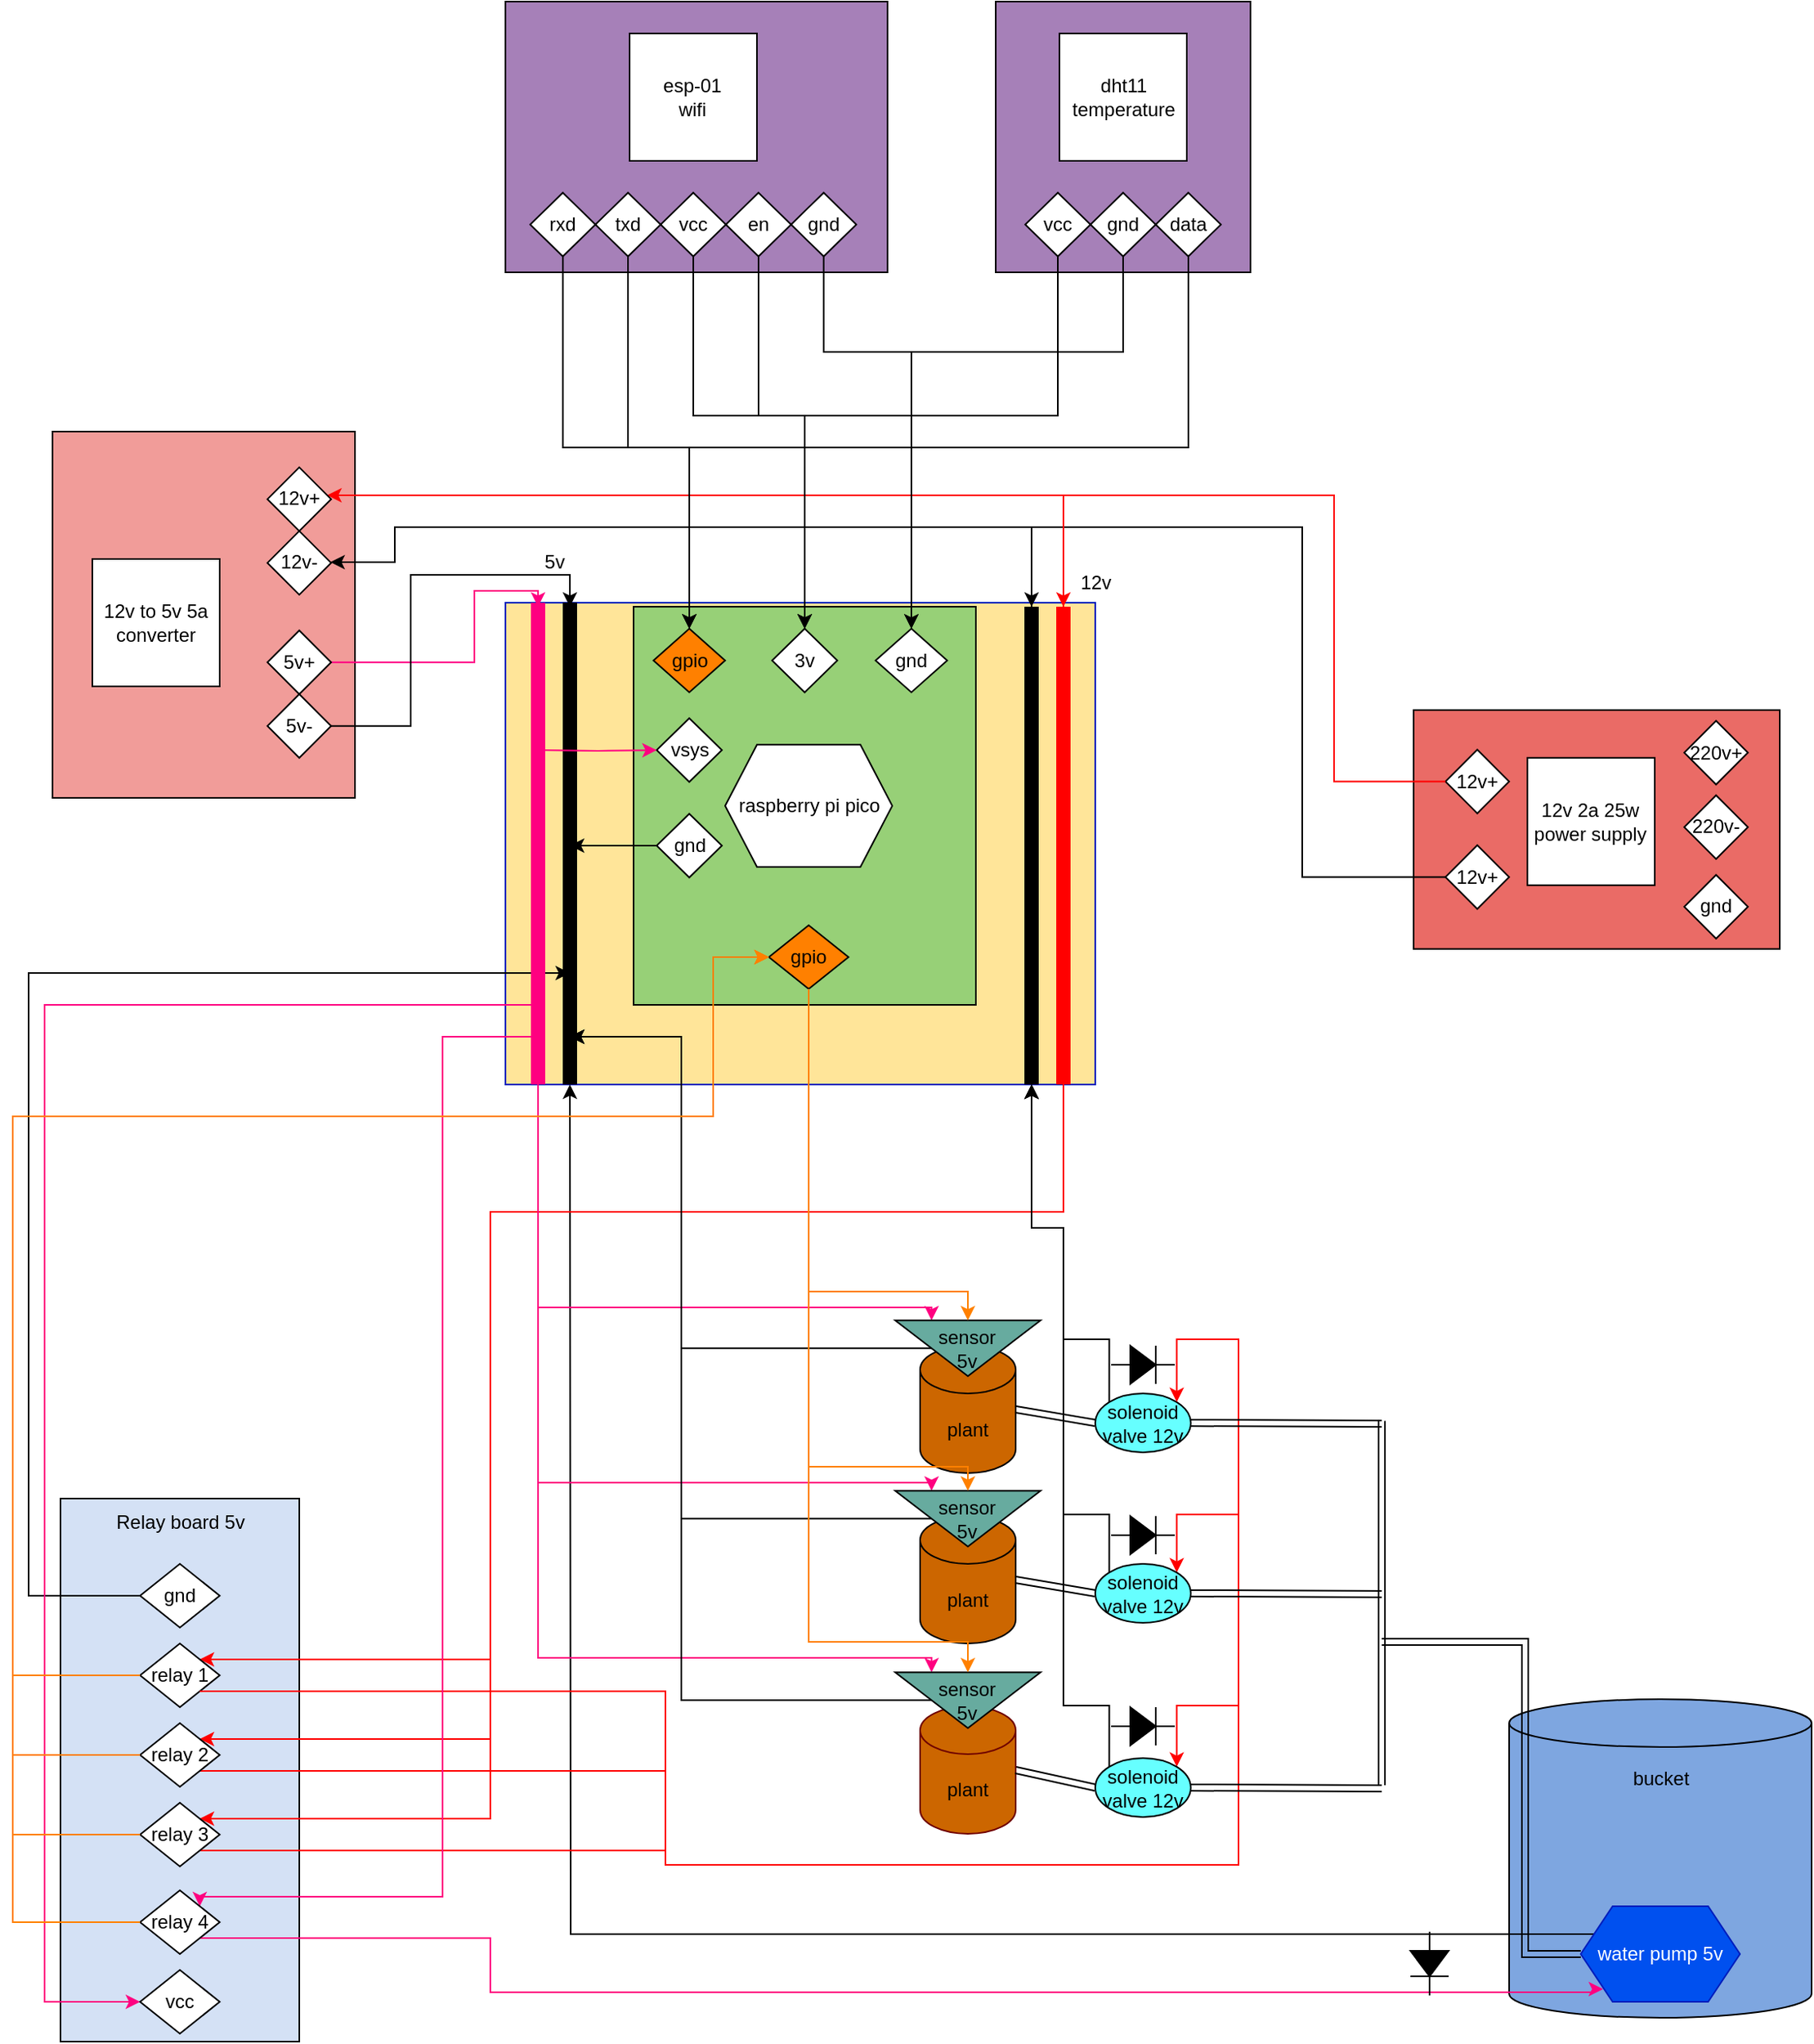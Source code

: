 <mxfile version="20.2.2" type="github">
  <diagram id="-JeUMONWJu-J6zXToi6y" name="Page-1">
    <mxGraphModel dx="1420" dy="1579" grid="1" gridSize="10" guides="1" tooltips="1" connect="1" arrows="1" fold="1" page="1" pageScale="1" pageWidth="1169" pageHeight="827" math="0" shadow="0">
      <root>
        <mxCell id="0" />
        <mxCell id="1" parent="0" />
        <mxCell id="PUIkpn1EFsI0aQIMFj-C-135" value="" style="group;fillColor=#FFE599;strokeColor=#001DBC;fontColor=#ffffff;gradientColor=none;container=0;" parent="1" vertex="1" connectable="0">
          <mxGeometry x="329.51" y="-82.56" width="370.49" height="302.56" as="geometry" />
        </mxCell>
        <mxCell id="PUIkpn1EFsI0aQIMFj-C-105" value="" style="rounded=0;whiteSpace=wrap;html=1;fillColor=#D4E1F5;" parent="1" vertex="1">
          <mxGeometry x="50" y="480" width="150" height="341" as="geometry" />
        </mxCell>
        <mxCell id="PUIkpn1EFsI0aQIMFj-C-1" value="" style="shape=cylinder3;whiteSpace=wrap;html=1;boundedLbl=1;backgroundOutline=1;size=15;fillColor=#7EA6E0;" parent="1" vertex="1">
          <mxGeometry x="960" y="606" width="190" height="200" as="geometry" />
        </mxCell>
        <mxCell id="KXqegEyoODrQ_h53kKNx-49" style="edgeStyle=orthogonalEdgeStyle;rounded=0;orthogonalLoop=1;jettySize=auto;html=1;exitX=0;exitY=0.25;exitDx=0;exitDy=0;strokeColor=#000000;strokeWidth=1;" parent="1" source="PUIkpn1EFsI0aQIMFj-C-2" edge="1">
          <mxGeometry relative="1" as="geometry">
            <mxPoint x="370" y="220" as="targetPoint" />
          </mxGeometry>
        </mxCell>
        <mxCell id="PUIkpn1EFsI0aQIMFj-C-2" value="water pump 5v" style="shape=hexagon;perimeter=hexagonPerimeter2;whiteSpace=wrap;html=1;fixedSize=1;fillColor=#0050ef;fontColor=#ffffff;strokeColor=#001DBC;" parent="1" vertex="1">
          <mxGeometry x="1005" y="736" width="100" height="60" as="geometry" />
        </mxCell>
        <mxCell id="KXqegEyoODrQ_h53kKNx-46" style="edgeStyle=orthogonalEdgeStyle;rounded=0;orthogonalLoop=1;jettySize=auto;html=1;exitX=0;exitY=0;exitDx=0;exitDy=0;strokeColor=#000000;strokeWidth=1;" parent="1" source="PUIkpn1EFsI0aQIMFj-C-10" edge="1">
          <mxGeometry relative="1" as="geometry">
            <mxPoint x="660" y="220" as="targetPoint" />
            <Array as="points">
              <mxPoint x="709" y="380" />
              <mxPoint x="680" y="380" />
              <mxPoint x="680" y="310" />
              <mxPoint x="660" y="310" />
            </Array>
          </mxGeometry>
        </mxCell>
        <mxCell id="PUIkpn1EFsI0aQIMFj-C-10" value="solenoid &lt;br&gt;valve 12v" style="ellipse;whiteSpace=wrap;html=1;fillColor=#66FFFF;" parent="1" vertex="1">
          <mxGeometry x="700" y="414" width="60" height="37" as="geometry" />
        </mxCell>
        <mxCell id="KXqegEyoODrQ_h53kKNx-50" style="edgeStyle=orthogonalEdgeStyle;rounded=0;orthogonalLoop=1;jettySize=auto;html=1;exitX=1;exitY=0;exitDx=0;exitDy=0;strokeColor=#FF0000;strokeWidth=1;entryX=1;entryY=0;entryDx=0;entryDy=0;" parent="1" target="PUIkpn1EFsI0aQIMFj-C-21" edge="1">
          <mxGeometry relative="1" as="geometry">
            <mxPoint x="680" y="220" as="sourcePoint" />
            <Array as="points">
              <mxPoint x="680" y="300" />
              <mxPoint x="320" y="300" />
              <mxPoint x="320" y="581" />
            </Array>
          </mxGeometry>
        </mxCell>
        <mxCell id="PUIkpn1EFsI0aQIMFj-C-21" value="relay 1" style="rhombus;whiteSpace=wrap;html=1;" parent="1" vertex="1">
          <mxGeometry x="100" y="571" width="50" height="40" as="geometry" />
        </mxCell>
        <mxCell id="0tfDMwp1xF6EGkPO3yS6-90" style="edgeStyle=orthogonalEdgeStyle;rounded=0;orthogonalLoop=1;jettySize=auto;html=1;exitX=1;exitY=1;exitDx=0;exitDy=0;entryX=1;entryY=0;entryDx=0;entryDy=0;strokeColor=#FF0000;" parent="1" source="PUIkpn1EFsI0aQIMFj-C-22" target="PUIkpn1EFsI0aQIMFj-C-166" edge="1">
          <mxGeometry relative="1" as="geometry">
            <Array as="points">
              <mxPoint x="430" y="651" />
              <mxPoint x="430" y="710" />
              <mxPoint x="790" y="710" />
              <mxPoint x="790" y="610" />
              <mxPoint x="752" y="610" />
            </Array>
          </mxGeometry>
        </mxCell>
        <mxCell id="KXqegEyoODrQ_h53kKNx-51" style="edgeStyle=orthogonalEdgeStyle;rounded=0;orthogonalLoop=1;jettySize=auto;html=1;exitX=1;exitY=0;exitDx=0;exitDy=0;strokeColor=#FF0000;strokeWidth=1;entryX=1;entryY=0;entryDx=0;entryDy=0;" parent="1" target="PUIkpn1EFsI0aQIMFj-C-22" edge="1">
          <mxGeometry relative="1" as="geometry">
            <mxPoint x="680" y="220" as="sourcePoint" />
            <Array as="points">
              <mxPoint x="680" y="300" />
              <mxPoint x="320" y="300" />
              <mxPoint x="320" y="631" />
            </Array>
          </mxGeometry>
        </mxCell>
        <mxCell id="PUIkpn1EFsI0aQIMFj-C-22" value="relay 2" style="rhombus;whiteSpace=wrap;html=1;" parent="1" vertex="1">
          <mxGeometry x="100" y="621" width="50" height="40" as="geometry" />
        </mxCell>
        <mxCell id="0tfDMwp1xF6EGkPO3yS6-91" style="edgeStyle=orthogonalEdgeStyle;rounded=0;orthogonalLoop=1;jettySize=auto;html=1;exitX=1;exitY=1;exitDx=0;exitDy=0;entryX=1;entryY=0;entryDx=0;entryDy=0;strokeColor=#FF0000;" parent="1" source="PUIkpn1EFsI0aQIMFj-C-23" target="PUIkpn1EFsI0aQIMFj-C-165" edge="1">
          <mxGeometry relative="1" as="geometry">
            <Array as="points">
              <mxPoint x="430" y="701" />
              <mxPoint x="430" y="710" />
              <mxPoint x="790" y="710" />
              <mxPoint x="790" y="490" />
              <mxPoint x="751" y="490" />
            </Array>
          </mxGeometry>
        </mxCell>
        <mxCell id="KXqegEyoODrQ_h53kKNx-52" style="edgeStyle=orthogonalEdgeStyle;rounded=0;orthogonalLoop=1;jettySize=auto;html=1;exitX=1;exitY=0;exitDx=0;exitDy=0;strokeColor=#FF0000;strokeWidth=1;entryX=1;entryY=0;entryDx=0;entryDy=0;" parent="1" target="PUIkpn1EFsI0aQIMFj-C-23" edge="1">
          <mxGeometry relative="1" as="geometry">
            <mxPoint x="680" y="210" as="sourcePoint" />
            <Array as="points">
              <mxPoint x="680" y="300" />
              <mxPoint x="320" y="300" />
              <mxPoint x="320" y="681" />
            </Array>
          </mxGeometry>
        </mxCell>
        <mxCell id="PUIkpn1EFsI0aQIMFj-C-23" value="relay 3" style="rhombus;whiteSpace=wrap;html=1;" parent="1" vertex="1">
          <mxGeometry x="100" y="671" width="50" height="40" as="geometry" />
        </mxCell>
        <mxCell id="0tfDMwp1xF6EGkPO3yS6-92" style="edgeStyle=orthogonalEdgeStyle;rounded=0;orthogonalLoop=1;jettySize=auto;html=1;exitX=1;exitY=1;exitDx=0;exitDy=0;entryX=1;entryY=0;entryDx=0;entryDy=0;strokeColor=#FF0000;" parent="1" source="PUIkpn1EFsI0aQIMFj-C-21" target="PUIkpn1EFsI0aQIMFj-C-10" edge="1">
          <mxGeometry relative="1" as="geometry">
            <Array as="points">
              <mxPoint x="430" y="601" />
              <mxPoint x="430" y="710" />
              <mxPoint x="790" y="710" />
              <mxPoint x="790" y="380" />
              <mxPoint x="752" y="380" />
            </Array>
          </mxGeometry>
        </mxCell>
        <mxCell id="0tfDMwp1xF6EGkPO3yS6-94" style="edgeStyle=orthogonalEdgeStyle;rounded=0;orthogonalLoop=1;jettySize=auto;html=1;exitX=1;exitY=1;exitDx=0;exitDy=0;entryX=0.14;entryY=0.867;entryDx=0;entryDy=0;strokeColor=#FF0080;entryPerimeter=0;" parent="1" source="PUIkpn1EFsI0aQIMFj-C-24" target="PUIkpn1EFsI0aQIMFj-C-2" edge="1">
          <mxGeometry relative="1" as="geometry">
            <Array as="points">
              <mxPoint x="320" y="756" />
              <mxPoint x="320" y="790" />
              <mxPoint x="1013" y="790" />
              <mxPoint x="1013" y="788" />
            </Array>
          </mxGeometry>
        </mxCell>
        <mxCell id="KXqegEyoODrQ_h53kKNx-54" style="edgeStyle=orthogonalEdgeStyle;rounded=0;orthogonalLoop=1;jettySize=auto;html=1;exitX=1;exitY=0;exitDx=0;exitDy=0;strokeColor=#FF0080;strokeWidth=1;entryX=1;entryY=0;entryDx=0;entryDy=0;" parent="1" target="PUIkpn1EFsI0aQIMFj-C-24" edge="1">
          <mxGeometry relative="1" as="geometry">
            <mxPoint x="350" y="220" as="sourcePoint" />
            <Array as="points">
              <mxPoint x="350" y="190" />
              <mxPoint x="290" y="190" />
              <mxPoint x="290" y="730" />
              <mxPoint x="137" y="730" />
            </Array>
          </mxGeometry>
        </mxCell>
        <mxCell id="PUIkpn1EFsI0aQIMFj-C-24" value="relay 4" style="rhombus;whiteSpace=wrap;html=1;" parent="1" vertex="1">
          <mxGeometry x="100" y="726" width="50" height="40" as="geometry" />
        </mxCell>
        <mxCell id="PUIkpn1EFsI0aQIMFj-C-32" value="plant" style="shape=cylinder3;whiteSpace=wrap;html=1;boundedLbl=1;backgroundOutline=1;size=15;fillColor=#CC6600;" parent="1" vertex="1">
          <mxGeometry x="590" y="384" width="60" height="80" as="geometry" />
        </mxCell>
        <mxCell id="KXqegEyoODrQ_h53kKNx-58" style="edgeStyle=orthogonalEdgeStyle;rounded=0;orthogonalLoop=1;jettySize=auto;html=1;exitX=0;exitY=0.75;exitDx=0;exitDy=0;strokeColor=#FF0080;strokeWidth=1;entryX=0;entryY=0.75;entryDx=0;entryDy=0;" parent="1" target="PUIkpn1EFsI0aQIMFj-C-33" edge="1">
          <mxGeometry relative="1" as="geometry">
            <mxPoint x="350" y="210" as="sourcePoint" />
            <Array as="points">
              <mxPoint x="350" y="360" />
              <mxPoint x="597" y="360" />
            </Array>
            <mxPoint x="550" y="370" as="targetPoint" />
          </mxGeometry>
        </mxCell>
        <mxCell id="KXqegEyoODrQ_h53kKNx-61" style="edgeStyle=orthogonalEdgeStyle;rounded=0;orthogonalLoop=1;jettySize=auto;html=1;exitX=0.5;exitY=1;exitDx=0;exitDy=0;strokeColor=#000000;strokeWidth=1;" parent="1" source="PUIkpn1EFsI0aQIMFj-C-33" edge="1">
          <mxGeometry relative="1" as="geometry">
            <mxPoint x="370" y="190" as="targetPoint" />
            <Array as="points">
              <mxPoint x="440" y="386" />
              <mxPoint x="440" y="190" />
            </Array>
          </mxGeometry>
        </mxCell>
        <mxCell id="PUIkpn1EFsI0aQIMFj-C-33" value="sensor&lt;br&gt;5v" style="triangle;whiteSpace=wrap;html=1;rotation=90;horizontal=0;fillColor=#67AB9F;" parent="1" vertex="1">
          <mxGeometry x="602.5" y="340" width="35" height="91.25" as="geometry" />
        </mxCell>
        <mxCell id="PUIkpn1EFsI0aQIMFj-C-42" value="plant" style="shape=cylinder3;whiteSpace=wrap;html=1;boundedLbl=1;backgroundOutline=1;size=15;fillColor=#CC6600;" parent="1" vertex="1">
          <mxGeometry x="590" y="491" width="60" height="80" as="geometry" />
        </mxCell>
        <mxCell id="KXqegEyoODrQ_h53kKNx-59" style="edgeStyle=orthogonalEdgeStyle;rounded=0;orthogonalLoop=1;jettySize=auto;html=1;exitX=0;exitY=0.75;exitDx=0;exitDy=0;strokeColor=#FF0080;strokeWidth=1;entryX=0;entryY=0.75;entryDx=0;entryDy=0;" parent="1" target="PUIkpn1EFsI0aQIMFj-C-43" edge="1">
          <mxGeometry relative="1" as="geometry">
            <mxPoint x="350" y="220" as="sourcePoint" />
            <Array as="points">
              <mxPoint x="350" y="470" />
              <mxPoint x="597" y="470" />
            </Array>
          </mxGeometry>
        </mxCell>
        <mxCell id="KXqegEyoODrQ_h53kKNx-62" style="edgeStyle=orthogonalEdgeStyle;rounded=0;orthogonalLoop=1;jettySize=auto;html=1;exitX=0.5;exitY=1;exitDx=0;exitDy=0;strokeColor=#000000;strokeWidth=1;" parent="1" source="PUIkpn1EFsI0aQIMFj-C-43" edge="1">
          <mxGeometry relative="1" as="geometry">
            <mxPoint x="370" y="190" as="targetPoint" />
            <Array as="points">
              <mxPoint x="440" y="493" />
              <mxPoint x="440" y="190" />
            </Array>
          </mxGeometry>
        </mxCell>
        <mxCell id="PUIkpn1EFsI0aQIMFj-C-43" value="sensor&lt;br&gt;5v" style="triangle;whiteSpace=wrap;html=1;rotation=90;horizontal=0;fillColor=#67AB9F;" parent="1" vertex="1">
          <mxGeometry x="602.5" y="447" width="35" height="91.25" as="geometry" />
        </mxCell>
        <mxCell id="PUIkpn1EFsI0aQIMFj-C-44" value="plant" style="shape=cylinder3;whiteSpace=wrap;html=1;boundedLbl=1;backgroundOutline=1;size=15;fillColor=#CC6600;fontColor=#000000;strokeColor=#6F0000;" parent="1" vertex="1">
          <mxGeometry x="590" y="610.5" width="60" height="80" as="geometry" />
        </mxCell>
        <mxCell id="KXqegEyoODrQ_h53kKNx-60" style="edgeStyle=orthogonalEdgeStyle;rounded=0;orthogonalLoop=1;jettySize=auto;html=1;exitX=0;exitY=0.75;exitDx=0;exitDy=0;strokeColor=#FF0080;strokeWidth=1;entryX=0;entryY=0.75;entryDx=0;entryDy=0;" parent="1" target="PUIkpn1EFsI0aQIMFj-C-45" edge="1">
          <mxGeometry relative="1" as="geometry">
            <mxPoint x="350" y="220" as="sourcePoint" />
            <Array as="points">
              <mxPoint x="350" y="580" />
              <mxPoint x="597" y="580" />
            </Array>
          </mxGeometry>
        </mxCell>
        <mxCell id="KXqegEyoODrQ_h53kKNx-63" style="edgeStyle=orthogonalEdgeStyle;rounded=0;orthogonalLoop=1;jettySize=auto;html=1;exitX=0.5;exitY=1;exitDx=0;exitDy=0;strokeColor=#000000;strokeWidth=1;" parent="1" source="PUIkpn1EFsI0aQIMFj-C-45" edge="1">
          <mxGeometry relative="1" as="geometry">
            <mxPoint x="370" y="190" as="targetPoint" />
            <Array as="points">
              <mxPoint x="440" y="607" />
              <mxPoint x="440" y="190" />
            </Array>
          </mxGeometry>
        </mxCell>
        <mxCell id="PUIkpn1EFsI0aQIMFj-C-45" value="sensor&lt;br&gt;5v" style="triangle;whiteSpace=wrap;html=1;rotation=90;horizontal=0;fillColor=#67AB9F;" parent="1" vertex="1">
          <mxGeometry x="602.5" y="561" width="35" height="91.25" as="geometry" />
        </mxCell>
        <mxCell id="KXqegEyoODrQ_h53kKNx-40" style="edgeStyle=orthogonalEdgeStyle;rounded=0;orthogonalLoop=1;jettySize=auto;html=1;strokeColor=#000000;strokeWidth=1;" parent="1" source="PUIkpn1EFsI0aQIMFj-C-50" edge="1">
          <mxGeometry relative="1" as="geometry">
            <mxPoint x="370" y="150" as="targetPoint" />
            <Array as="points">
              <mxPoint x="30" y="541" />
              <mxPoint x="30" y="150" />
            </Array>
          </mxGeometry>
        </mxCell>
        <mxCell id="PUIkpn1EFsI0aQIMFj-C-50" value="gnd" style="rhombus;whiteSpace=wrap;html=1;" parent="1" vertex="1">
          <mxGeometry x="100" y="521" width="50" height="40" as="geometry" />
        </mxCell>
        <mxCell id="KXqegEyoODrQ_h53kKNx-41" style="edgeStyle=orthogonalEdgeStyle;rounded=0;orthogonalLoop=1;jettySize=auto;html=1;strokeColor=#FF0080;strokeWidth=1;" parent="1" target="PUIkpn1EFsI0aQIMFj-C-51" edge="1">
          <mxGeometry relative="1" as="geometry">
            <mxPoint x="350" y="170" as="sourcePoint" />
            <Array as="points">
              <mxPoint x="40" y="170" />
              <mxPoint x="40" y="796" />
            </Array>
          </mxGeometry>
        </mxCell>
        <mxCell id="PUIkpn1EFsI0aQIMFj-C-51" value="vcc" style="rhombus;whiteSpace=wrap;html=1;" parent="1" vertex="1">
          <mxGeometry x="100" y="776" width="50" height="40" as="geometry" />
        </mxCell>
        <mxCell id="PUIkpn1EFsI0aQIMFj-C-106" value="Relay board 5v" style="text;html=1;align=center;verticalAlign=middle;resizable=0;points=[];autosize=1;strokeColor=none;fillColor=none;" parent="1" vertex="1">
          <mxGeometry x="75" y="480" width="100" height="30" as="geometry" />
        </mxCell>
        <mxCell id="KXqegEyoODrQ_h53kKNx-47" style="edgeStyle=orthogonalEdgeStyle;rounded=0;orthogonalLoop=1;jettySize=auto;html=1;exitX=0;exitY=0;exitDx=0;exitDy=0;strokeColor=#000000;strokeWidth=1;" parent="1" source="PUIkpn1EFsI0aQIMFj-C-165" edge="1">
          <mxGeometry relative="1" as="geometry">
            <mxPoint x="660" y="220" as="targetPoint" />
            <Array as="points">
              <mxPoint x="709" y="490" />
              <mxPoint x="680" y="490" />
              <mxPoint x="680" y="310" />
              <mxPoint x="660" y="310" />
            </Array>
          </mxGeometry>
        </mxCell>
        <mxCell id="PUIkpn1EFsI0aQIMFj-C-165" value="solenoid&lt;br&gt;valve 12v" style="ellipse;whiteSpace=wrap;html=1;fillColor=#66FFFF;" parent="1" vertex="1">
          <mxGeometry x="700" y="521" width="60" height="37" as="geometry" />
        </mxCell>
        <mxCell id="KXqegEyoODrQ_h53kKNx-48" style="edgeStyle=orthogonalEdgeStyle;rounded=0;orthogonalLoop=1;jettySize=auto;html=1;exitX=0;exitY=0;exitDx=0;exitDy=0;strokeColor=#000000;strokeWidth=1;" parent="1" source="PUIkpn1EFsI0aQIMFj-C-166" edge="1">
          <mxGeometry relative="1" as="geometry">
            <mxPoint x="660" y="220" as="targetPoint" />
            <Array as="points">
              <mxPoint x="709" y="610" />
              <mxPoint x="680" y="610" />
              <mxPoint x="680" y="310" />
              <mxPoint x="660" y="310" />
            </Array>
          </mxGeometry>
        </mxCell>
        <mxCell id="PUIkpn1EFsI0aQIMFj-C-166" value="solenoid&lt;br&gt;valve 12v" style="ellipse;whiteSpace=wrap;html=1;fillColor=#66FFFF;" parent="1" vertex="1">
          <mxGeometry x="700" y="643" width="60" height="37" as="geometry" />
        </mxCell>
        <mxCell id="PUIkpn1EFsI0aQIMFj-C-168" value="" style="shape=link;html=1;rounded=0;exitX=1;exitY=0.5;exitDx=0;exitDy=0;exitPerimeter=0;entryX=0;entryY=0.5;entryDx=0;entryDy=0;" parent="1" source="PUIkpn1EFsI0aQIMFj-C-42" target="PUIkpn1EFsI0aQIMFj-C-165" edge="1">
          <mxGeometry width="100" relative="1" as="geometry">
            <mxPoint x="940" y="309.5" as="sourcePoint" />
            <mxPoint x="1040" y="309.5" as="targetPoint" />
          </mxGeometry>
        </mxCell>
        <mxCell id="PUIkpn1EFsI0aQIMFj-C-169" value="" style="shape=link;html=1;rounded=0;exitX=1;exitY=0.5;exitDx=0;exitDy=0;exitPerimeter=0;entryX=0;entryY=0.5;entryDx=0;entryDy=0;" parent="1" source="PUIkpn1EFsI0aQIMFj-C-44" target="PUIkpn1EFsI0aQIMFj-C-166" edge="1">
          <mxGeometry width="100" relative="1" as="geometry">
            <mxPoint x="950" y="319.5" as="sourcePoint" />
            <mxPoint x="1050" y="319.5" as="targetPoint" />
          </mxGeometry>
        </mxCell>
        <mxCell id="PUIkpn1EFsI0aQIMFj-C-172" value="" style="shape=link;html=1;rounded=0;exitX=1;exitY=0.5;exitDx=0;exitDy=0;exitPerimeter=0;entryX=0;entryY=0.5;entryDx=0;entryDy=0;" parent="1" source="PUIkpn1EFsI0aQIMFj-C-32" target="PUIkpn1EFsI0aQIMFj-C-10" edge="1">
          <mxGeometry width="100" relative="1" as="geometry">
            <mxPoint x="870" y="423.5" as="sourcePoint" />
            <mxPoint x="970" y="423.5" as="targetPoint" />
          </mxGeometry>
        </mxCell>
        <mxCell id="PUIkpn1EFsI0aQIMFj-C-171" value="" style="shape=link;html=1;rounded=0;entryX=0;entryY=0.5;entryDx=0;entryDy=0;" parent="1" target="PUIkpn1EFsI0aQIMFj-C-2" edge="1">
          <mxGeometry width="100" relative="1" as="geometry">
            <mxPoint x="880" y="570" as="sourcePoint" />
            <mxPoint x="910" y="740" as="targetPoint" />
            <Array as="points">
              <mxPoint x="970" y="570" />
              <mxPoint x="970" y="766" />
            </Array>
          </mxGeometry>
        </mxCell>
        <mxCell id="PUIkpn1EFsI0aQIMFj-C-173" value="" style="shape=link;html=1;rounded=0;" parent="1" edge="1">
          <mxGeometry width="100" relative="1" as="geometry">
            <mxPoint x="880" y="431.25" as="sourcePoint" />
            <mxPoint x="880" y="660" as="targetPoint" />
            <Array as="points" />
          </mxGeometry>
        </mxCell>
        <mxCell id="PUIkpn1EFsI0aQIMFj-C-174" value="" style="shape=link;html=1;rounded=0;exitX=1;exitY=0.5;exitDx=0;exitDy=0;" parent="1" source="PUIkpn1EFsI0aQIMFj-C-10" edge="1">
          <mxGeometry width="100" relative="1" as="geometry">
            <mxPoint x="810" y="400" as="sourcePoint" />
            <mxPoint x="880" y="433" as="targetPoint" />
          </mxGeometry>
        </mxCell>
        <mxCell id="PUIkpn1EFsI0aQIMFj-C-175" value="" style="shape=link;html=1;rounded=0;exitX=1;exitY=0.5;exitDx=0;exitDy=0;" parent="1" source="PUIkpn1EFsI0aQIMFj-C-166" edge="1">
          <mxGeometry width="100" relative="1" as="geometry">
            <mxPoint x="930" y="480" as="sourcePoint" />
            <mxPoint x="880" y="662" as="targetPoint" />
          </mxGeometry>
        </mxCell>
        <mxCell id="PUIkpn1EFsI0aQIMFj-C-176" value="" style="shape=link;html=1;rounded=0;exitX=1;exitY=0.5;exitDx=0;exitDy=0;" parent="1" source="PUIkpn1EFsI0aQIMFj-C-165" edge="1">
          <mxGeometry width="100" relative="1" as="geometry">
            <mxPoint x="940" y="440" as="sourcePoint" />
            <mxPoint x="880" y="540" as="targetPoint" />
          </mxGeometry>
        </mxCell>
        <mxCell id="PUIkpn1EFsI0aQIMFj-C-177" value="bucket&lt;br&gt;" style="text;html=1;align=center;verticalAlign=middle;resizable=0;points=[];autosize=1;strokeColor=none;fillColor=none;" parent="1" vertex="1">
          <mxGeometry x="1025" y="641" width="60" height="30" as="geometry" />
        </mxCell>
        <mxCell id="KXqegEyoODrQ_h53kKNx-1" value="" style="pointerEvents=1;fillColor=strokeColor;verticalLabelPosition=bottom;shadow=0;dashed=0;align=center;html=1;verticalAlign=top;shape=mxgraph.electrical.diodes.diode;" parent="1" vertex="1">
          <mxGeometry x="710" y="611" width="40" height="24" as="geometry" />
        </mxCell>
        <mxCell id="KXqegEyoODrQ_h53kKNx-3" value="" style="pointerEvents=1;fillColor=strokeColor;verticalLabelPosition=bottom;shadow=0;dashed=0;align=center;html=1;verticalAlign=top;shape=mxgraph.electrical.diodes.diode;" parent="1" vertex="1">
          <mxGeometry x="710" y="491" width="40" height="24" as="geometry" />
        </mxCell>
        <mxCell id="KXqegEyoODrQ_h53kKNx-4" value="" style="pointerEvents=1;fillColor=strokeColor;verticalLabelPosition=bottom;shadow=0;dashed=0;align=center;html=1;verticalAlign=top;shape=mxgraph.electrical.diodes.diode;" parent="1" vertex="1">
          <mxGeometry x="710" y="384" width="40" height="24" as="geometry" />
        </mxCell>
        <mxCell id="KXqegEyoODrQ_h53kKNx-9" value="" style="endArrow=none;html=1;rounded=0;strokeColor=#FF0000;strokeWidth=9;" parent="1" edge="1">
          <mxGeometry width="50" height="50" relative="1" as="geometry">
            <mxPoint x="680" y="220" as="sourcePoint" />
            <mxPoint x="680" y="-80" as="targetPoint" />
          </mxGeometry>
        </mxCell>
        <mxCell id="KXqegEyoODrQ_h53kKNx-13" value="" style="endArrow=none;html=1;rounded=0;strokeColor=#000000;strokeWidth=9;" parent="1" edge="1">
          <mxGeometry width="50" height="50" relative="1" as="geometry">
            <mxPoint x="660" y="220" as="sourcePoint" />
            <mxPoint x="660" y="-80" as="targetPoint" />
          </mxGeometry>
        </mxCell>
        <mxCell id="KXqegEyoODrQ_h53kKNx-17" value="" style="group" parent="1" vertex="1" connectable="0">
          <mxGeometry x="410" y="-80" width="215" height="250" as="geometry" />
        </mxCell>
        <mxCell id="KXqegEyoODrQ_h53kKNx-14" value="" style="rounded=0;whiteSpace=wrap;html=1;fillColor=#97D077;" parent="KXqegEyoODrQ_h53kKNx-17" vertex="1">
          <mxGeometry width="215" height="250" as="geometry" />
        </mxCell>
        <mxCell id="PUIkpn1EFsI0aQIMFj-C-66" value="vsys" style="rhombus;whiteSpace=wrap;html=1;" parent="KXqegEyoODrQ_h53kKNx-17" vertex="1">
          <mxGeometry x="14.51" y="70" width="40.97" height="40" as="geometry" />
        </mxCell>
        <mxCell id="PUIkpn1EFsI0aQIMFj-C-65" value="gnd" style="rhombus;whiteSpace=wrap;html=1;" parent="KXqegEyoODrQ_h53kKNx-17" vertex="1">
          <mxGeometry x="152" y="13.75" width="45" height="40" as="geometry" />
        </mxCell>
        <mxCell id="PUIkpn1EFsI0aQIMFj-C-48" value="raspberry pi pico" style="shape=hexagon;perimeter=hexagonPerimeter2;whiteSpace=wrap;html=1;fixedSize=1;fillColor=#FFFFFF;" parent="KXqegEyoODrQ_h53kKNx-17" vertex="1">
          <mxGeometry x="57.5" y="86.63" width="105" height="76.75" as="geometry" />
        </mxCell>
        <mxCell id="PUIkpn1EFsI0aQIMFj-C-55" value="gpio" style="rhombus;whiteSpace=wrap;html=1;fillColor=#FF8000;" parent="KXqegEyoODrQ_h53kKNx-17" vertex="1">
          <mxGeometry x="85" y="200" width="50" height="40" as="geometry" />
        </mxCell>
        <mxCell id="Cj3IPJaoReeCgqhKKYie-3" value="3v" style="rhombus;whiteSpace=wrap;html=1;" parent="KXqegEyoODrQ_h53kKNx-17" vertex="1">
          <mxGeometry x="87.01" y="13.75" width="40.97" height="40" as="geometry" />
        </mxCell>
        <mxCell id="Cj3IPJaoReeCgqhKKYie-5" value="gpio" style="rhombus;whiteSpace=wrap;html=1;fillColor=#FF8000;" parent="KXqegEyoODrQ_h53kKNx-17" vertex="1">
          <mxGeometry x="12.5" y="13.75" width="45" height="40" as="geometry" />
        </mxCell>
        <mxCell id="ZqX6bqMgEYGxVGtMa7wk-8" value="gnd" style="rhombus;whiteSpace=wrap;html=1;" parent="KXqegEyoODrQ_h53kKNx-17" vertex="1">
          <mxGeometry x="14.51" y="130" width="40.97" height="40" as="geometry" />
        </mxCell>
        <mxCell id="KXqegEyoODrQ_h53kKNx-18" value="" style="endArrow=none;html=1;rounded=0;strokeColor=#000000;strokeWidth=9;" parent="1" edge="1">
          <mxGeometry width="50" height="50" relative="1" as="geometry">
            <mxPoint x="370" y="220" as="sourcePoint" />
            <mxPoint x="370" y="-82.57" as="targetPoint" />
          </mxGeometry>
        </mxCell>
        <mxCell id="KXqegEyoODrQ_h53kKNx-19" value="" style="endArrow=none;html=1;rounded=0;strokeColor=#FF0080;strokeWidth=9;" parent="1" edge="1">
          <mxGeometry width="50" height="50" relative="1" as="geometry">
            <mxPoint x="350" y="220" as="sourcePoint" />
            <mxPoint x="350" y="-82.56" as="targetPoint" />
          </mxGeometry>
        </mxCell>
        <mxCell id="KXqegEyoODrQ_h53kKNx-23" value="" style="group" parent="1" vertex="1" connectable="0">
          <mxGeometry x="900" y="-15.13" width="230" height="150" as="geometry" />
        </mxCell>
        <mxCell id="KXqegEyoODrQ_h53kKNx-5" value="" style="rounded=0;whiteSpace=wrap;html=1;fillColor=#EA6B66;" parent="KXqegEyoODrQ_h53kKNx-23" vertex="1">
          <mxGeometry width="230" height="150" as="geometry" />
        </mxCell>
        <mxCell id="0tfDMwp1xF6EGkPO3yS6-1" value="12v 2a 25w power supply" style="whiteSpace=wrap;html=1;aspect=fixed;fillColor=#FFFFFF;" parent="KXqegEyoODrQ_h53kKNx-23" vertex="1">
          <mxGeometry x="71.45" y="30.0" width="80" height="80" as="geometry" />
        </mxCell>
        <mxCell id="0tfDMwp1xF6EGkPO3yS6-2" value="220v+" style="rhombus;whiteSpace=wrap;html=1;" parent="KXqegEyoODrQ_h53kKNx-23" vertex="1">
          <mxGeometry x="170" y="6.75" width="40" height="40" as="geometry" />
        </mxCell>
        <mxCell id="0tfDMwp1xF6EGkPO3yS6-3" value="gnd" style="rhombus;whiteSpace=wrap;html=1;" parent="KXqegEyoODrQ_h53kKNx-23" vertex="1">
          <mxGeometry x="170" y="103.5" width="40" height="40" as="geometry" />
        </mxCell>
        <mxCell id="0tfDMwp1xF6EGkPO3yS6-4" value="220v-" style="rhombus;whiteSpace=wrap;html=1;" parent="KXqegEyoODrQ_h53kKNx-23" vertex="1">
          <mxGeometry x="170" y="53.5" width="40" height="40" as="geometry" />
        </mxCell>
        <mxCell id="0tfDMwp1xF6EGkPO3yS6-11" value="12v+" style="rhombus;whiteSpace=wrap;html=1;" parent="KXqegEyoODrQ_h53kKNx-23" vertex="1">
          <mxGeometry x="20" y="84.87" width="40" height="40" as="geometry" />
        </mxCell>
        <mxCell id="0tfDMwp1xF6EGkPO3yS6-12" value="12v+" style="rhombus;whiteSpace=wrap;html=1;" parent="KXqegEyoODrQ_h53kKNx-23" vertex="1">
          <mxGeometry x="20" y="24.87" width="40" height="40" as="geometry" />
        </mxCell>
        <mxCell id="KXqegEyoODrQ_h53kKNx-26" value="" style="group" parent="1" vertex="1" connectable="0">
          <mxGeometry x="637.5" y="-460" width="160" height="170" as="geometry" />
        </mxCell>
        <mxCell id="KXqegEyoODrQ_h53kKNx-25" value="" style="rounded=0;whiteSpace=wrap;html=1;fillColor=#A680B8;" parent="KXqegEyoODrQ_h53kKNx-26" vertex="1">
          <mxGeometry width="160" height="170" as="geometry" />
        </mxCell>
        <mxCell id="ZqX6bqMgEYGxVGtMa7wk-1" value="dht11&lt;br&gt;temperature" style="whiteSpace=wrap;html=1;aspect=fixed;fillColor=#FFFFFF;" parent="KXqegEyoODrQ_h53kKNx-26" vertex="1">
          <mxGeometry x="40" y="20" width="80" height="80" as="geometry" />
        </mxCell>
        <mxCell id="ZqX6bqMgEYGxVGtMa7wk-2" value="vcc" style="rhombus;whiteSpace=wrap;html=1;" parent="KXqegEyoODrQ_h53kKNx-26" vertex="1">
          <mxGeometry x="18.54" y="120" width="40.97" height="40" as="geometry" />
        </mxCell>
        <mxCell id="ZqX6bqMgEYGxVGtMa7wk-3" value="gnd" style="rhombus;whiteSpace=wrap;html=1;" parent="KXqegEyoODrQ_h53kKNx-26" vertex="1">
          <mxGeometry x="59.51" y="120" width="40.97" height="40" as="geometry" />
        </mxCell>
        <mxCell id="ZqX6bqMgEYGxVGtMa7wk-4" value="data" style="rhombus;whiteSpace=wrap;html=1;" parent="KXqegEyoODrQ_h53kKNx-26" vertex="1">
          <mxGeometry x="100.48" y="120" width="40.97" height="40" as="geometry" />
        </mxCell>
        <mxCell id="KXqegEyoODrQ_h53kKNx-27" value="" style="group" parent="1" vertex="1" connectable="0">
          <mxGeometry x="329.51" y="-460" width="240" height="170" as="geometry" />
        </mxCell>
        <mxCell id="KXqegEyoODrQ_h53kKNx-24" value="" style="rounded=0;whiteSpace=wrap;html=1;fillColor=#A680B8;" parent="KXqegEyoODrQ_h53kKNx-27" vertex="1">
          <mxGeometry width="240" height="170" as="geometry" />
        </mxCell>
        <mxCell id="Cj3IPJaoReeCgqhKKYie-1" value="esp-01&lt;br&gt;wifi&lt;br&gt;" style="whiteSpace=wrap;html=1;aspect=fixed;fillColor=#FFFFFF;" parent="KXqegEyoODrQ_h53kKNx-27" vertex="1">
          <mxGeometry x="77.98" y="20" width="80" height="80" as="geometry" />
        </mxCell>
        <mxCell id="Cj3IPJaoReeCgqhKKYie-10" value="gnd" style="rhombus;whiteSpace=wrap;html=1;" parent="KXqegEyoODrQ_h53kKNx-27" vertex="1">
          <mxGeometry x="179.43" y="120" width="40.97" height="40" as="geometry" />
        </mxCell>
        <mxCell id="Cj3IPJaoReeCgqhKKYie-12" value="vcc" style="rhombus;whiteSpace=wrap;html=1;" parent="KXqegEyoODrQ_h53kKNx-27" vertex="1">
          <mxGeometry x="97.5" y="120" width="40.97" height="40" as="geometry" />
        </mxCell>
        <mxCell id="Cj3IPJaoReeCgqhKKYie-13" value="txd" style="rhombus;whiteSpace=wrap;html=1;" parent="KXqegEyoODrQ_h53kKNx-27" vertex="1">
          <mxGeometry x="56.53" y="120" width="40.97" height="40" as="geometry" />
        </mxCell>
        <mxCell id="Cj3IPJaoReeCgqhKKYie-14" value="rxd" style="rhombus;whiteSpace=wrap;html=1;" parent="KXqegEyoODrQ_h53kKNx-27" vertex="1">
          <mxGeometry x="15.56" y="120" width="40.97" height="40" as="geometry" />
        </mxCell>
        <mxCell id="Cj3IPJaoReeCgqhKKYie-16" value="en" style="rhombus;whiteSpace=wrap;html=1;" parent="KXqegEyoODrQ_h53kKNx-27" vertex="1">
          <mxGeometry x="138.46" y="120" width="40.97" height="40" as="geometry" />
        </mxCell>
        <mxCell id="KXqegEyoODrQ_h53kKNx-30" style="edgeStyle=orthogonalEdgeStyle;rounded=0;orthogonalLoop=1;jettySize=auto;html=1;strokeColor=#FF0000;strokeWidth=1;" parent="1" source="0tfDMwp1xF6EGkPO3yS6-12" edge="1">
          <mxGeometry relative="1" as="geometry">
            <mxPoint x="680" y="-80" as="targetPoint" />
            <Array as="points">
              <mxPoint x="850" y="30" />
              <mxPoint x="850" y="-150" />
              <mxPoint x="680" y="-150" />
            </Array>
          </mxGeometry>
        </mxCell>
        <mxCell id="KXqegEyoODrQ_h53kKNx-31" style="edgeStyle=orthogonalEdgeStyle;rounded=0;orthogonalLoop=1;jettySize=auto;html=1;strokeColor=#000000;strokeWidth=1;" parent="1" source="0tfDMwp1xF6EGkPO3yS6-11" edge="1">
          <mxGeometry relative="1" as="geometry">
            <mxPoint x="660" y="-80" as="targetPoint" />
            <Array as="points">
              <mxPoint x="830" y="90" />
              <mxPoint x="830" y="-130" />
              <mxPoint x="660" y="-130" />
            </Array>
          </mxGeometry>
        </mxCell>
        <mxCell id="KXqegEyoODrQ_h53kKNx-7" value="" style="rounded=0;whiteSpace=wrap;html=1;fillColor=#F19C99;" parent="1" vertex="1">
          <mxGeometry x="45" y="-190" width="190" height="230" as="geometry" />
        </mxCell>
        <mxCell id="PUIkpn1EFsI0aQIMFj-C-49" value="12v to 5v 5a converter" style="whiteSpace=wrap;html=1;aspect=fixed;fillColor=#FFFFFF;" parent="1" vertex="1">
          <mxGeometry x="70" y="-110" width="80" height="80" as="geometry" />
        </mxCell>
        <mxCell id="KXqegEyoODrQ_h53kKNx-36" style="edgeStyle=orthogonalEdgeStyle;rounded=0;orthogonalLoop=1;jettySize=auto;html=1;strokeColor=#FF0080;strokeWidth=1;" parent="1" source="PUIkpn1EFsI0aQIMFj-C-67" edge="1">
          <mxGeometry relative="1" as="geometry">
            <mxPoint x="350" y="-80" as="targetPoint" />
            <Array as="points">
              <mxPoint x="310" y="-45" />
              <mxPoint x="310" y="-90" />
              <mxPoint x="350" y="-90" />
            </Array>
          </mxGeometry>
        </mxCell>
        <mxCell id="PUIkpn1EFsI0aQIMFj-C-67" value="5v+" style="rhombus;whiteSpace=wrap;html=1;" parent="1" vertex="1">
          <mxGeometry x="180" y="-65.13" width="40" height="40" as="geometry" />
        </mxCell>
        <mxCell id="KXqegEyoODrQ_h53kKNx-37" style="edgeStyle=orthogonalEdgeStyle;rounded=0;orthogonalLoop=1;jettySize=auto;html=1;strokeColor=#000000;strokeWidth=1;" parent="1" source="PUIkpn1EFsI0aQIMFj-C-69" edge="1">
          <mxGeometry relative="1" as="geometry">
            <mxPoint x="370" y="-80" as="targetPoint" />
            <Array as="points">
              <mxPoint x="270" y="-5" />
              <mxPoint x="270" y="-100" />
              <mxPoint x="370" y="-100" />
            </Array>
          </mxGeometry>
        </mxCell>
        <mxCell id="PUIkpn1EFsI0aQIMFj-C-69" value="5v-" style="rhombus;whiteSpace=wrap;html=1;" parent="1" vertex="1">
          <mxGeometry x="180" y="-25.13" width="40" height="40" as="geometry" />
        </mxCell>
        <mxCell id="KXqegEyoODrQ_h53kKNx-34" style="edgeStyle=orthogonalEdgeStyle;rounded=0;orthogonalLoop=1;jettySize=auto;html=1;strokeColor=#FF0000;strokeWidth=1;" parent="1" target="0tfDMwp1xF6EGkPO3yS6-15" edge="1">
          <mxGeometry relative="1" as="geometry">
            <mxPoint x="680" y="-80" as="sourcePoint" />
            <Array as="points">
              <mxPoint x="680" y="-150" />
            </Array>
          </mxGeometry>
        </mxCell>
        <mxCell id="0tfDMwp1xF6EGkPO3yS6-15" value="12v+" style="rhombus;whiteSpace=wrap;html=1;" parent="1" vertex="1">
          <mxGeometry x="180" y="-167.56" width="40" height="40" as="geometry" />
        </mxCell>
        <mxCell id="KXqegEyoODrQ_h53kKNx-35" style="edgeStyle=orthogonalEdgeStyle;rounded=0;orthogonalLoop=1;jettySize=auto;html=1;strokeColor=#000000;strokeWidth=1;" parent="1" target="0tfDMwp1xF6EGkPO3yS6-16" edge="1">
          <mxGeometry relative="1" as="geometry">
            <mxPoint x="660" y="-80" as="sourcePoint" />
            <Array as="points">
              <mxPoint x="660" y="-130" />
              <mxPoint x="260" y="-130" />
              <mxPoint x="260" y="-108" />
            </Array>
          </mxGeometry>
        </mxCell>
        <mxCell id="0tfDMwp1xF6EGkPO3yS6-16" value="12v-" style="rhombus;whiteSpace=wrap;html=1;" parent="1" vertex="1">
          <mxGeometry x="180" y="-127.56" width="40" height="40" as="geometry" />
        </mxCell>
        <mxCell id="0tfDMwp1xF6EGkPO3yS6-59" style="edgeStyle=orthogonalEdgeStyle;rounded=0;orthogonalLoop=1;jettySize=auto;html=1;exitX=1;exitY=0.5;exitDx=0;exitDy=0;entryX=1;entryY=0.5;entryDx=0;entryDy=0;" parent="1" source="PUIkpn1EFsI0aQIMFj-C-49" target="PUIkpn1EFsI0aQIMFj-C-49" edge="1">
          <mxGeometry relative="1" as="geometry" />
        </mxCell>
        <mxCell id="KXqegEyoODrQ_h53kKNx-38" style="edgeStyle=orthogonalEdgeStyle;rounded=0;orthogonalLoop=1;jettySize=auto;html=1;strokeColor=#FF0080;strokeWidth=1;" parent="1" target="PUIkpn1EFsI0aQIMFj-C-66" edge="1">
          <mxGeometry relative="1" as="geometry">
            <mxPoint x="350" y="10" as="sourcePoint" />
          </mxGeometry>
        </mxCell>
        <mxCell id="KXqegEyoODrQ_h53kKNx-39" style="edgeStyle=orthogonalEdgeStyle;rounded=0;orthogonalLoop=1;jettySize=auto;html=1;strokeColor=#000000;strokeWidth=1;" parent="1" source="ZqX6bqMgEYGxVGtMa7wk-8" edge="1">
          <mxGeometry relative="1" as="geometry">
            <mxPoint x="370" y="70" as="targetPoint" />
          </mxGeometry>
        </mxCell>
        <mxCell id="KXqegEyoODrQ_h53kKNx-42" style="edgeStyle=orthogonalEdgeStyle;rounded=0;orthogonalLoop=1;jettySize=auto;html=1;strokeColor=#FF8000;strokeWidth=1;exitX=0;exitY=0.5;exitDx=0;exitDy=0;" parent="1" source="PUIkpn1EFsI0aQIMFj-C-21" target="PUIkpn1EFsI0aQIMFj-C-55" edge="1">
          <mxGeometry relative="1" as="geometry">
            <Array as="points">
              <mxPoint x="20" y="591" />
              <mxPoint x="20" y="240" />
              <mxPoint x="460" y="240" />
              <mxPoint x="460" y="140" />
            </Array>
          </mxGeometry>
        </mxCell>
        <mxCell id="KXqegEyoODrQ_h53kKNx-43" style="edgeStyle=orthogonalEdgeStyle;rounded=0;orthogonalLoop=1;jettySize=auto;html=1;strokeColor=#FF8000;strokeWidth=1;exitX=0;exitY=0.5;exitDx=0;exitDy=0;" parent="1" source="PUIkpn1EFsI0aQIMFj-C-22" target="PUIkpn1EFsI0aQIMFj-C-55" edge="1">
          <mxGeometry relative="1" as="geometry">
            <Array as="points">
              <mxPoint x="20" y="641" />
              <mxPoint x="20" y="240" />
              <mxPoint x="460" y="240" />
              <mxPoint x="460" y="140" />
            </Array>
          </mxGeometry>
        </mxCell>
        <mxCell id="KXqegEyoODrQ_h53kKNx-44" style="edgeStyle=orthogonalEdgeStyle;rounded=0;orthogonalLoop=1;jettySize=auto;html=1;strokeColor=#FF8000;strokeWidth=1;exitX=0;exitY=0.5;exitDx=0;exitDy=0;" parent="1" source="PUIkpn1EFsI0aQIMFj-C-23" target="PUIkpn1EFsI0aQIMFj-C-55" edge="1">
          <mxGeometry relative="1" as="geometry">
            <Array as="points">
              <mxPoint x="20" y="691" />
              <mxPoint x="20" y="240" />
              <mxPoint x="460" y="240" />
              <mxPoint x="460" y="140" />
            </Array>
          </mxGeometry>
        </mxCell>
        <mxCell id="KXqegEyoODrQ_h53kKNx-45" style="edgeStyle=orthogonalEdgeStyle;rounded=0;orthogonalLoop=1;jettySize=auto;html=1;strokeColor=#FF8000;strokeWidth=1;exitX=0;exitY=0.5;exitDx=0;exitDy=0;" parent="1" source="PUIkpn1EFsI0aQIMFj-C-24" target="PUIkpn1EFsI0aQIMFj-C-55" edge="1">
          <mxGeometry relative="1" as="geometry">
            <Array as="points">
              <mxPoint x="20" y="746" />
              <mxPoint x="20" y="240" />
              <mxPoint x="460" y="240" />
              <mxPoint x="460" y="140" />
            </Array>
          </mxGeometry>
        </mxCell>
        <mxCell id="KXqegEyoODrQ_h53kKNx-55" style="edgeStyle=orthogonalEdgeStyle;rounded=0;orthogonalLoop=1;jettySize=auto;html=1;entryX=0;entryY=0.5;entryDx=0;entryDy=0;strokeColor=#FF8000;strokeWidth=1;" parent="1" source="PUIkpn1EFsI0aQIMFj-C-55" target="PUIkpn1EFsI0aQIMFj-C-45" edge="1">
          <mxGeometry relative="1" as="geometry">
            <Array as="points">
              <mxPoint x="520" y="570" />
              <mxPoint x="620" y="570" />
            </Array>
          </mxGeometry>
        </mxCell>
        <mxCell id="KXqegEyoODrQ_h53kKNx-56" style="edgeStyle=orthogonalEdgeStyle;rounded=0;orthogonalLoop=1;jettySize=auto;html=1;entryX=0;entryY=0.5;entryDx=0;entryDy=0;strokeColor=#FF8000;strokeWidth=1;" parent="1" source="PUIkpn1EFsI0aQIMFj-C-55" target="PUIkpn1EFsI0aQIMFj-C-43" edge="1">
          <mxGeometry relative="1" as="geometry">
            <Array as="points">
              <mxPoint x="520" y="460" />
              <mxPoint x="620" y="460" />
            </Array>
          </mxGeometry>
        </mxCell>
        <mxCell id="KXqegEyoODrQ_h53kKNx-57" style="edgeStyle=orthogonalEdgeStyle;rounded=0;orthogonalLoop=1;jettySize=auto;html=1;entryX=0;entryY=0.5;entryDx=0;entryDy=0;strokeColor=#FF8000;strokeWidth=1;" parent="1" source="PUIkpn1EFsI0aQIMFj-C-55" target="PUIkpn1EFsI0aQIMFj-C-33" edge="1">
          <mxGeometry relative="1" as="geometry">
            <Array as="points">
              <mxPoint x="520" y="350" />
              <mxPoint x="620" y="350" />
            </Array>
          </mxGeometry>
        </mxCell>
        <mxCell id="KXqegEyoODrQ_h53kKNx-64" style="edgeStyle=orthogonalEdgeStyle;rounded=0;orthogonalLoop=1;jettySize=auto;html=1;entryX=0.5;entryY=0;entryDx=0;entryDy=0;strokeColor=#000000;strokeWidth=1;" parent="1" source="Cj3IPJaoReeCgqhKKYie-12" target="Cj3IPJaoReeCgqhKKYie-3" edge="1">
          <mxGeometry relative="1" as="geometry">
            <Array as="points">
              <mxPoint x="448" y="-200" />
              <mxPoint x="518" y="-200" />
            </Array>
          </mxGeometry>
        </mxCell>
        <mxCell id="KXqegEyoODrQ_h53kKNx-65" style="edgeStyle=orthogonalEdgeStyle;rounded=0;orthogonalLoop=1;jettySize=auto;html=1;strokeColor=#000000;strokeWidth=1;entryX=0.5;entryY=0;entryDx=0;entryDy=0;" parent="1" source="Cj3IPJaoReeCgqhKKYie-16" target="Cj3IPJaoReeCgqhKKYie-3" edge="1">
          <mxGeometry relative="1" as="geometry">
            <Array as="points">
              <mxPoint x="488" y="-200" />
              <mxPoint x="518" y="-200" />
            </Array>
          </mxGeometry>
        </mxCell>
        <mxCell id="KXqegEyoODrQ_h53kKNx-66" style="edgeStyle=orthogonalEdgeStyle;rounded=0;orthogonalLoop=1;jettySize=auto;html=1;entryX=0.5;entryY=0;entryDx=0;entryDy=0;strokeColor=#000000;strokeWidth=1;" parent="1" source="Cj3IPJaoReeCgqhKKYie-10" target="PUIkpn1EFsI0aQIMFj-C-65" edge="1">
          <mxGeometry relative="1" as="geometry">
            <Array as="points">
              <mxPoint x="529" y="-240" />
              <mxPoint x="584" y="-240" />
            </Array>
          </mxGeometry>
        </mxCell>
        <mxCell id="KXqegEyoODrQ_h53kKNx-67" style="edgeStyle=orthogonalEdgeStyle;rounded=0;orthogonalLoop=1;jettySize=auto;html=1;entryX=0.5;entryY=0;entryDx=0;entryDy=0;strokeColor=#000000;strokeWidth=1;" parent="1" source="Cj3IPJaoReeCgqhKKYie-14" target="Cj3IPJaoReeCgqhKKYie-5" edge="1">
          <mxGeometry relative="1" as="geometry">
            <Array as="points">
              <mxPoint x="366" y="-180" />
              <mxPoint x="445" y="-180" />
            </Array>
          </mxGeometry>
        </mxCell>
        <mxCell id="KXqegEyoODrQ_h53kKNx-68" style="edgeStyle=orthogonalEdgeStyle;rounded=0;orthogonalLoop=1;jettySize=auto;html=1;entryX=0.5;entryY=0;entryDx=0;entryDy=0;strokeColor=#000000;strokeWidth=1;" parent="1" source="Cj3IPJaoReeCgqhKKYie-13" target="Cj3IPJaoReeCgqhKKYie-5" edge="1">
          <mxGeometry relative="1" as="geometry">
            <Array as="points">
              <mxPoint x="406" y="-180" />
              <mxPoint x="445" y="-180" />
            </Array>
          </mxGeometry>
        </mxCell>
        <mxCell id="KXqegEyoODrQ_h53kKNx-69" style="edgeStyle=orthogonalEdgeStyle;rounded=0;orthogonalLoop=1;jettySize=auto;html=1;entryX=0.5;entryY=0;entryDx=0;entryDy=0;strokeColor=#000000;strokeWidth=1;" parent="1" source="ZqX6bqMgEYGxVGtMa7wk-2" target="Cj3IPJaoReeCgqhKKYie-3" edge="1">
          <mxGeometry relative="1" as="geometry">
            <Array as="points">
              <mxPoint x="677" y="-200" />
              <mxPoint x="518" y="-200" />
            </Array>
          </mxGeometry>
        </mxCell>
        <mxCell id="KXqegEyoODrQ_h53kKNx-70" style="edgeStyle=orthogonalEdgeStyle;rounded=0;orthogonalLoop=1;jettySize=auto;html=1;strokeColor=#000000;strokeWidth=1;entryX=0.5;entryY=0;entryDx=0;entryDy=0;" parent="1" source="ZqX6bqMgEYGxVGtMa7wk-3" target="PUIkpn1EFsI0aQIMFj-C-65" edge="1">
          <mxGeometry relative="1" as="geometry">
            <mxPoint x="710" y="-200" as="targetPoint" />
            <Array as="points">
              <mxPoint x="718" y="-240" />
              <mxPoint x="585" y="-240" />
            </Array>
          </mxGeometry>
        </mxCell>
        <mxCell id="KXqegEyoODrQ_h53kKNx-71" style="edgeStyle=orthogonalEdgeStyle;rounded=0;orthogonalLoop=1;jettySize=auto;html=1;entryX=0.5;entryY=0;entryDx=0;entryDy=0;strokeColor=#000000;strokeWidth=1;" parent="1" source="ZqX6bqMgEYGxVGtMa7wk-4" target="Cj3IPJaoReeCgqhKKYie-5" edge="1">
          <mxGeometry relative="1" as="geometry">
            <Array as="points">
              <mxPoint x="759" y="-180" />
              <mxPoint x="445" y="-180" />
            </Array>
          </mxGeometry>
        </mxCell>
        <mxCell id="qP6vevdzCkfTLDb1XTiZ-3" value="12v" style="text;html=1;align=center;verticalAlign=middle;resizable=0;points=[];autosize=1;strokeColor=none;fillColor=none;" parent="1" vertex="1">
          <mxGeometry x="680" y="-110" width="40" height="30" as="geometry" />
        </mxCell>
        <mxCell id="qP6vevdzCkfTLDb1XTiZ-4" value="5v" style="text;html=1;align=center;verticalAlign=middle;resizable=0;points=[];autosize=1;strokeColor=none;fillColor=none;" parent="1" vertex="1">
          <mxGeometry x="340" y="-122.56" width="40" height="30" as="geometry" />
        </mxCell>
        <mxCell id="f1vs3V-lbIXkLcA016Jo-1" value="" style="pointerEvents=1;fillColor=strokeColor;verticalLabelPosition=bottom;shadow=0;dashed=0;align=center;html=1;verticalAlign=top;shape=mxgraph.electrical.diodes.diode;rotation=90;" vertex="1" parent="1">
          <mxGeometry x="890" y="760" width="40" height="24" as="geometry" />
        </mxCell>
      </root>
    </mxGraphModel>
  </diagram>
</mxfile>
